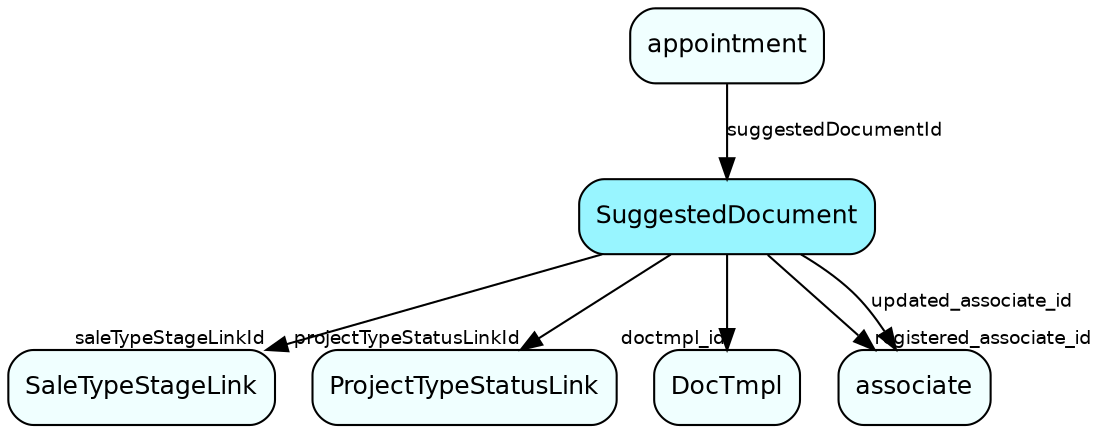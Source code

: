 digraph SuggestedDocument  {
node [shape = box style="rounded, filled" fontname = "Helvetica" fontsize = "12" ]
edge [fontname = "Helvetica" fontsize = "9"]

SuggestedDocument[fillcolor = "cadetblue1"]
SaleTypeStageLink[fillcolor = "azure1"]
ProjectTypeStatusLink[fillcolor = "azure1"]
DocTmpl[fillcolor = "azure1"]
associate[fillcolor = "azure1"]
appointment[fillcolor = "azure1"]
SuggestedDocument -> SaleTypeStageLink [headlabel = "saleTypeStageLinkId"]
SuggestedDocument -> ProjectTypeStatusLink [headlabel = "projectTypeStatusLinkId"]
SuggestedDocument -> DocTmpl [headlabel = "doctmpl_id"]
SuggestedDocument -> associate [headlabel = "registered_associate_id"]
SuggestedDocument -> associate [label = "updated_associate_id"]
appointment -> SuggestedDocument [label = "suggestedDocumentId"]
}
